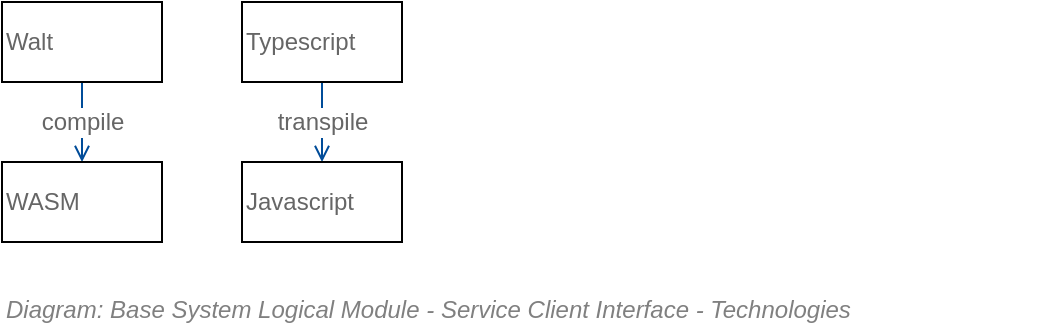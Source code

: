<mxfile version="20.2.4" type="google"><diagram id="Exp3lBeqq-saHK8v7YtR" name="Page-1"><mxGraphModel grid="1" page="1" gridSize="10" guides="1" tooltips="1" connect="1" arrows="1" fold="1" pageScale="1" pageWidth="827" pageHeight="1169" math="0" shadow="0"><root><mxCell id="0"/><mxCell id="1" parent="0"/><mxCell id="93tly0oJz6H5Dzx82H_W-7" value="compile" style="edgeStyle=none;rounded=0;orthogonalLoop=1;jettySize=auto;html=1;entryX=0.5;entryY=0;entryDx=0;entryDy=0;endArrow=open;endFill=0;strokeColor=#004C99;fontSize=12;fontColor=#666666;" edge="1" parent="1" source="93tly0oJz6H5Dzx82H_W-8" target="93tly0oJz6H5Dzx82H_W-11"><mxGeometry relative="1" as="geometry"/></mxCell><mxCell id="93tly0oJz6H5Dzx82H_W-8" value="Walt" style="rounded=0;whiteSpace=wrap;html=1;fontSize=12;fontColor=#666666;align=left;" vertex="1" parent="1"><mxGeometry x="120" y="240" width="80" height="40" as="geometry"/></mxCell><mxCell id="93tly0oJz6H5Dzx82H_W-9" value="transpile" style="edgeStyle=none;rounded=0;orthogonalLoop=1;jettySize=auto;html=1;endArrow=open;endFill=0;strokeColor=#004C99;fontSize=12;fontColor=#666666;" edge="1" parent="1" source="93tly0oJz6H5Dzx82H_W-10" target="93tly0oJz6H5Dzx82H_W-12"><mxGeometry relative="1" as="geometry"/></mxCell><mxCell id="93tly0oJz6H5Dzx82H_W-10" value="Typescript" style="rounded=0;whiteSpace=wrap;html=1;fontSize=12;fontColor=#666666;align=left;" vertex="1" parent="1"><mxGeometry x="240" y="240" width="80" height="40" as="geometry"/></mxCell><mxCell id="93tly0oJz6H5Dzx82H_W-11" value="WASM" style="rounded=0;whiteSpace=wrap;html=1;fontSize=12;fontColor=#666666;align=left;" vertex="1" parent="1"><mxGeometry x="120" y="320" width="80" height="40" as="geometry"/></mxCell><mxCell id="93tly0oJz6H5Dzx82H_W-12" value="Javascript" style="rounded=0;whiteSpace=wrap;html=1;fontSize=12;fontColor=#666666;align=left;" vertex="1" parent="1"><mxGeometry x="240" y="320" width="80" height="40" as="geometry"/></mxCell><mxCell id="93tly0oJz6H5Dzx82H_W-13" value="&lt;font style=&quot;font-size: 12px&quot;&gt;&lt;span style=&quot;font-size: 12px&quot;&gt;Diagram: Base System Logical Module -&amp;nbsp;&lt;/span&gt;Service Client Interface - Technologies&lt;/font&gt;" style="text;strokeColor=none;fillColor=none;html=1;fontSize=24;fontStyle=2;verticalAlign=middle;align=left;shadow=0;glass=0;comic=0;opacity=30;fontColor=#808080;" vertex="1" parent="1"><mxGeometry x="120" y="380" width="520" height="20" as="geometry"/></mxCell></root></mxGraphModel></diagram></mxfile>